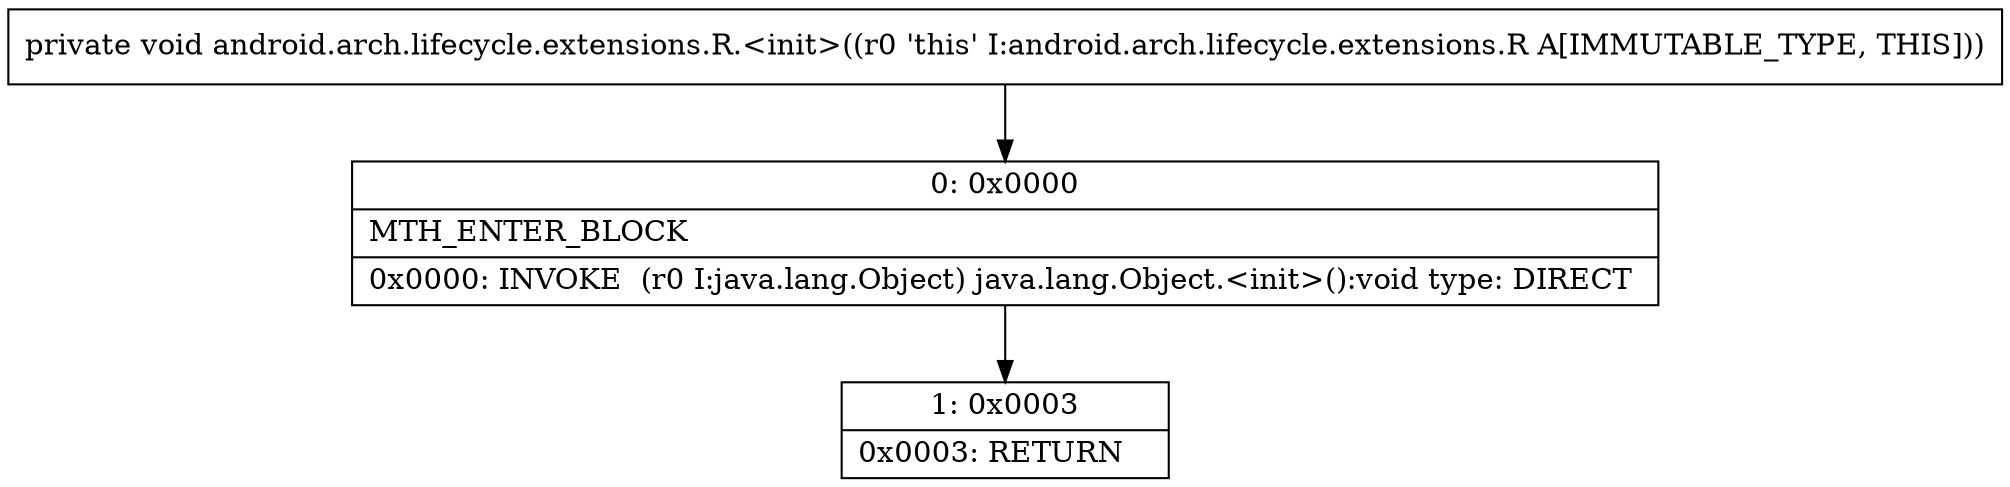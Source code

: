 digraph "CFG forandroid.arch.lifecycle.extensions.R.\<init\>()V" {
Node_0 [shape=record,label="{0\:\ 0x0000|MTH_ENTER_BLOCK\l|0x0000: INVOKE  (r0 I:java.lang.Object) java.lang.Object.\<init\>():void type: DIRECT \l}"];
Node_1 [shape=record,label="{1\:\ 0x0003|0x0003: RETURN   \l}"];
MethodNode[shape=record,label="{private void android.arch.lifecycle.extensions.R.\<init\>((r0 'this' I:android.arch.lifecycle.extensions.R A[IMMUTABLE_TYPE, THIS])) }"];
MethodNode -> Node_0;
Node_0 -> Node_1;
}

